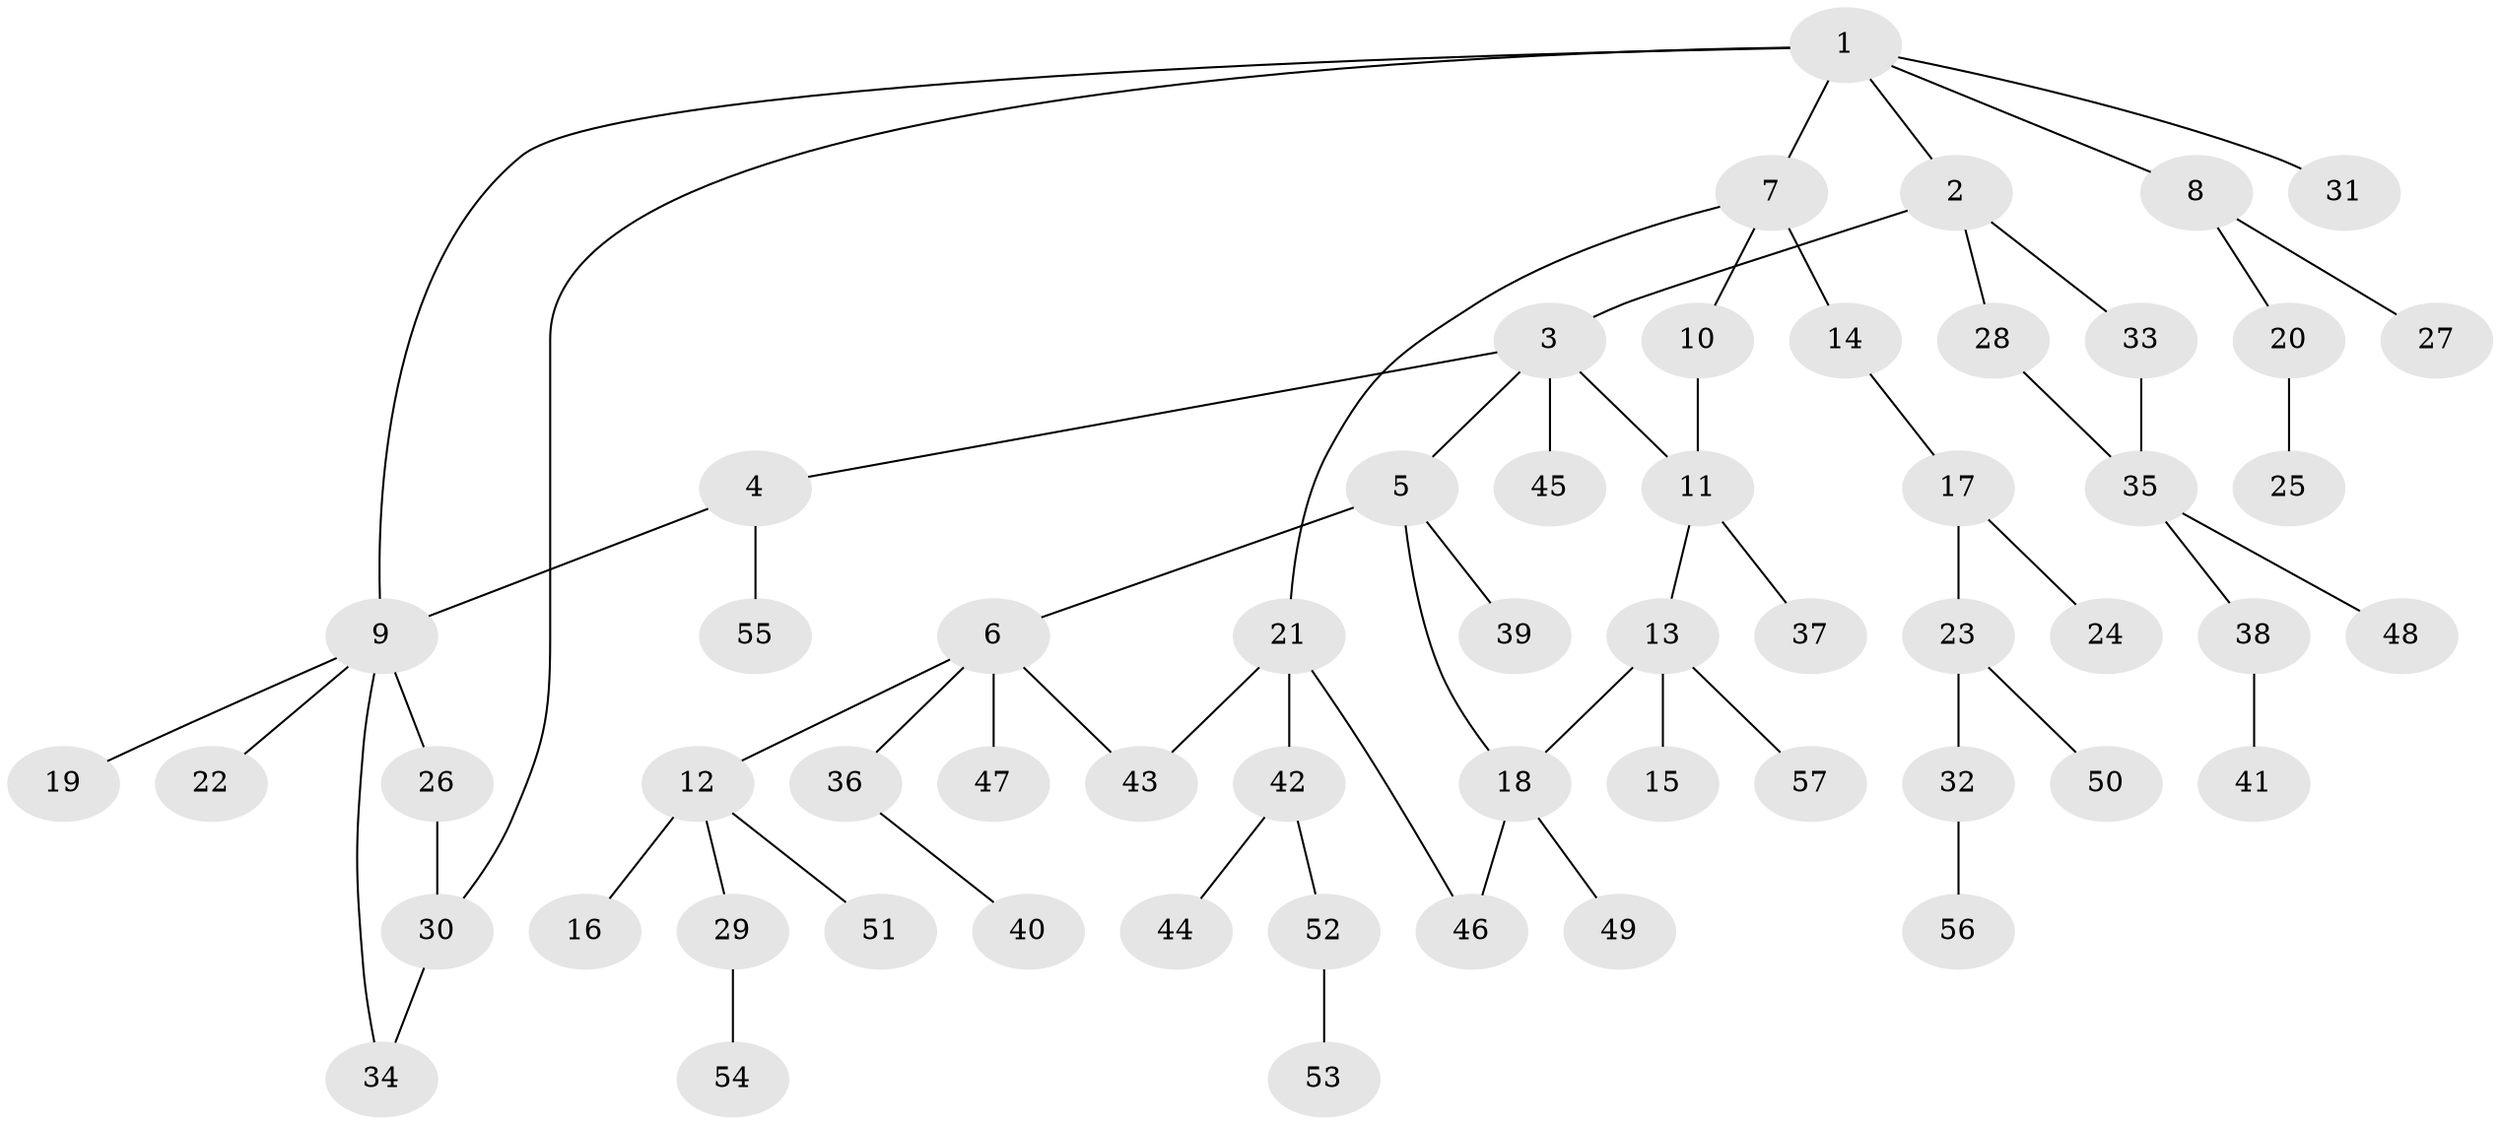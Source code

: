 // coarse degree distribution, {8: 0.02564102564102564, 4: 0.10256410256410256, 2: 0.1282051282051282, 7: 0.02564102564102564, 3: 0.1282051282051282, 5: 0.05128205128205128, 6: 0.02564102564102564, 1: 0.5128205128205128}
// Generated by graph-tools (version 1.1) at 2025/41/03/06/25 10:41:30]
// undirected, 57 vertices, 64 edges
graph export_dot {
graph [start="1"]
  node [color=gray90,style=filled];
  1;
  2;
  3;
  4;
  5;
  6;
  7;
  8;
  9;
  10;
  11;
  12;
  13;
  14;
  15;
  16;
  17;
  18;
  19;
  20;
  21;
  22;
  23;
  24;
  25;
  26;
  27;
  28;
  29;
  30;
  31;
  32;
  33;
  34;
  35;
  36;
  37;
  38;
  39;
  40;
  41;
  42;
  43;
  44;
  45;
  46;
  47;
  48;
  49;
  50;
  51;
  52;
  53;
  54;
  55;
  56;
  57;
  1 -- 2;
  1 -- 7;
  1 -- 8;
  1 -- 9;
  1 -- 31;
  1 -- 30;
  2 -- 3;
  2 -- 28;
  2 -- 33;
  3 -- 4;
  3 -- 5;
  3 -- 11;
  3 -- 45;
  4 -- 55;
  4 -- 9;
  5 -- 6;
  5 -- 39;
  5 -- 18;
  6 -- 12;
  6 -- 36;
  6 -- 47;
  6 -- 43;
  7 -- 10;
  7 -- 14;
  7 -- 21;
  8 -- 20;
  8 -- 27;
  9 -- 19;
  9 -- 22;
  9 -- 26;
  9 -- 34;
  10 -- 11;
  11 -- 13;
  11 -- 37;
  12 -- 16;
  12 -- 29;
  12 -- 51;
  13 -- 15;
  13 -- 18;
  13 -- 57;
  14 -- 17;
  17 -- 23;
  17 -- 24;
  18 -- 49;
  18 -- 46;
  20 -- 25;
  21 -- 42;
  21 -- 43;
  21 -- 46;
  23 -- 32;
  23 -- 50;
  26 -- 30;
  28 -- 35;
  29 -- 54;
  30 -- 34;
  32 -- 56;
  33 -- 35;
  35 -- 38;
  35 -- 48;
  36 -- 40;
  38 -- 41;
  42 -- 44;
  42 -- 52;
  52 -- 53;
}
